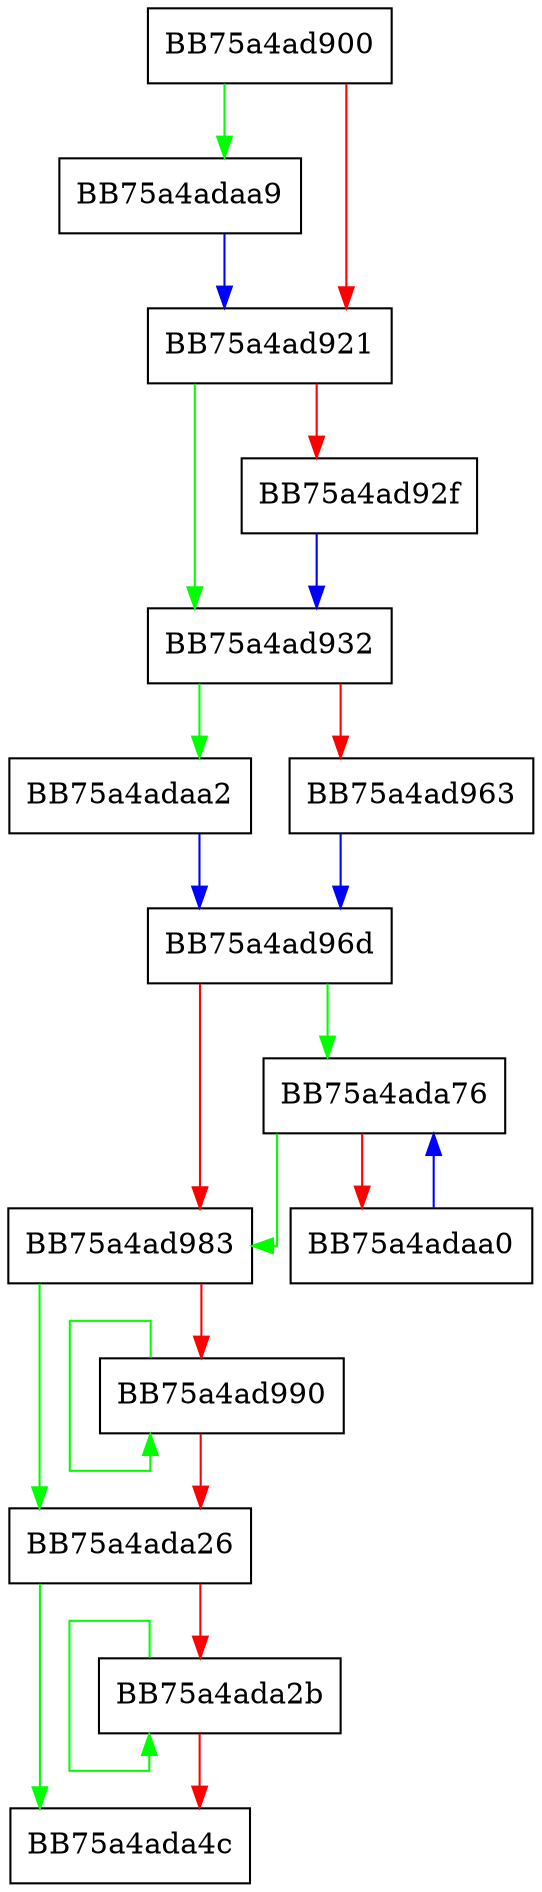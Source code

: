 digraph get_hash {
  node [shape="box"];
  graph [splines=ortho];
  BB75a4ad900 -> BB75a4adaa9 [color="green"];
  BB75a4ad900 -> BB75a4ad921 [color="red"];
  BB75a4ad921 -> BB75a4ad932 [color="green"];
  BB75a4ad921 -> BB75a4ad92f [color="red"];
  BB75a4ad92f -> BB75a4ad932 [color="blue"];
  BB75a4ad932 -> BB75a4adaa2 [color="green"];
  BB75a4ad932 -> BB75a4ad963 [color="red"];
  BB75a4ad963 -> BB75a4ad96d [color="blue"];
  BB75a4ad96d -> BB75a4ada76 [color="green"];
  BB75a4ad96d -> BB75a4ad983 [color="red"];
  BB75a4ad983 -> BB75a4ada26 [color="green"];
  BB75a4ad983 -> BB75a4ad990 [color="red"];
  BB75a4ad990 -> BB75a4ad990 [color="green"];
  BB75a4ad990 -> BB75a4ada26 [color="red"];
  BB75a4ada26 -> BB75a4ada4c [color="green"];
  BB75a4ada26 -> BB75a4ada2b [color="red"];
  BB75a4ada2b -> BB75a4ada2b [color="green"];
  BB75a4ada2b -> BB75a4ada4c [color="red"];
  BB75a4ada76 -> BB75a4ad983 [color="green"];
  BB75a4ada76 -> BB75a4adaa0 [color="red"];
  BB75a4adaa0 -> BB75a4ada76 [color="blue"];
  BB75a4adaa2 -> BB75a4ad96d [color="blue"];
  BB75a4adaa9 -> BB75a4ad921 [color="blue"];
}